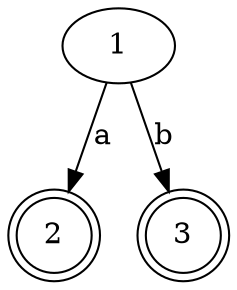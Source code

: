   digraph G
  {
    1
    2 [shape = doublecircle]
    3 [shape = doublecircle]
    1 -> 2[ label = "a"]
    1 -> 3[ label = "b"]
  }
  
